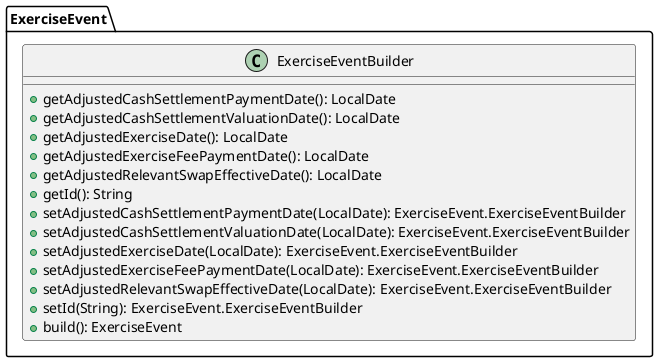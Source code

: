 @startuml

    class ExerciseEvent.ExerciseEventBuilder [[ExerciseEvent.ExerciseEventBuilder.html]] {
        +getAdjustedCashSettlementPaymentDate(): LocalDate
        +getAdjustedCashSettlementValuationDate(): LocalDate
        +getAdjustedExerciseDate(): LocalDate
        +getAdjustedExerciseFeePaymentDate(): LocalDate
        +getAdjustedRelevantSwapEffectiveDate(): LocalDate
        +getId(): String
        +setAdjustedCashSettlementPaymentDate(LocalDate): ExerciseEvent.ExerciseEventBuilder
        +setAdjustedCashSettlementValuationDate(LocalDate): ExerciseEvent.ExerciseEventBuilder
        +setAdjustedExerciseDate(LocalDate): ExerciseEvent.ExerciseEventBuilder
        +setAdjustedExerciseFeePaymentDate(LocalDate): ExerciseEvent.ExerciseEventBuilder
        +setAdjustedRelevantSwapEffectiveDate(LocalDate): ExerciseEvent.ExerciseEventBuilder
        +setId(String): ExerciseEvent.ExerciseEventBuilder
        +build(): ExerciseEvent
    }

@enduml
